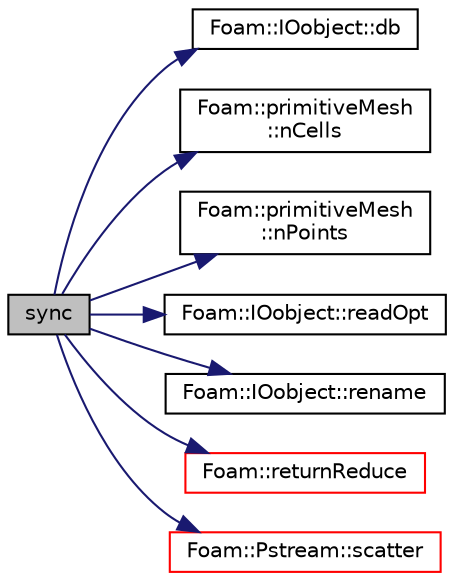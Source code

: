 digraph "sync"
{
  bgcolor="transparent";
  edge [fontname="Helvetica",fontsize="10",labelfontname="Helvetica",labelfontsize="10"];
  node [fontname="Helvetica",fontsize="10",shape=record];
  rankdir="LR";
  Node43 [label="sync",height=0.2,width=0.4,color="black", fillcolor="grey75", style="filled", fontcolor="black"];
  Node43 -> Node44 [color="midnightblue",fontsize="10",style="solid",fontname="Helvetica"];
  Node44 [label="Foam::IOobject::db",height=0.2,width=0.4,color="black",URL="$a27249.html#a65cc75d9f80b1df5c3184fb2274a97f1",tooltip="Return the local objectRegistry. "];
  Node43 -> Node45 [color="midnightblue",fontsize="10",style="solid",fontname="Helvetica"];
  Node45 [label="Foam::primitiveMesh\l::nCells",height=0.2,width=0.4,color="black",URL="$a28685.html#a13b94bdb0926552bf78ad5210a73a3d5"];
  Node43 -> Node46 [color="midnightblue",fontsize="10",style="solid",fontname="Helvetica"];
  Node46 [label="Foam::primitiveMesh\l::nPoints",height=0.2,width=0.4,color="black",URL="$a28685.html#a1c886a784a597459dbf2d9470798e9dd"];
  Node43 -> Node47 [color="midnightblue",fontsize="10",style="solid",fontname="Helvetica"];
  Node47 [label="Foam::IOobject::readOpt",height=0.2,width=0.4,color="black",URL="$a27249.html#a81b608e0b8d8e2a8f1bc927cd6076c59"];
  Node43 -> Node48 [color="midnightblue",fontsize="10",style="solid",fontname="Helvetica"];
  Node48 [label="Foam::IOobject::rename",height=0.2,width=0.4,color="black",URL="$a27249.html#ab7b33b37f8de0f2e2588d49fa52d7ab8",tooltip="Rename. "];
  Node43 -> Node49 [color="midnightblue",fontsize="10",style="solid",fontname="Helvetica"];
  Node49 [label="Foam::returnReduce",height=0.2,width=0.4,color="red",URL="$a21851.html#a8d528a67d2a9c6fe4fb94bc86872624b"];
  Node43 -> Node70 [color="midnightblue",fontsize="10",style="solid",fontname="Helvetica"];
  Node70 [label="Foam::Pstream::scatter",height=0.2,width=0.4,color="red",URL="$a27357.html#a00bc7d5a0b660cfa53523561af48def2",tooltip="Scatter data. Distribute without modification. Reverse of gather. "];
}
